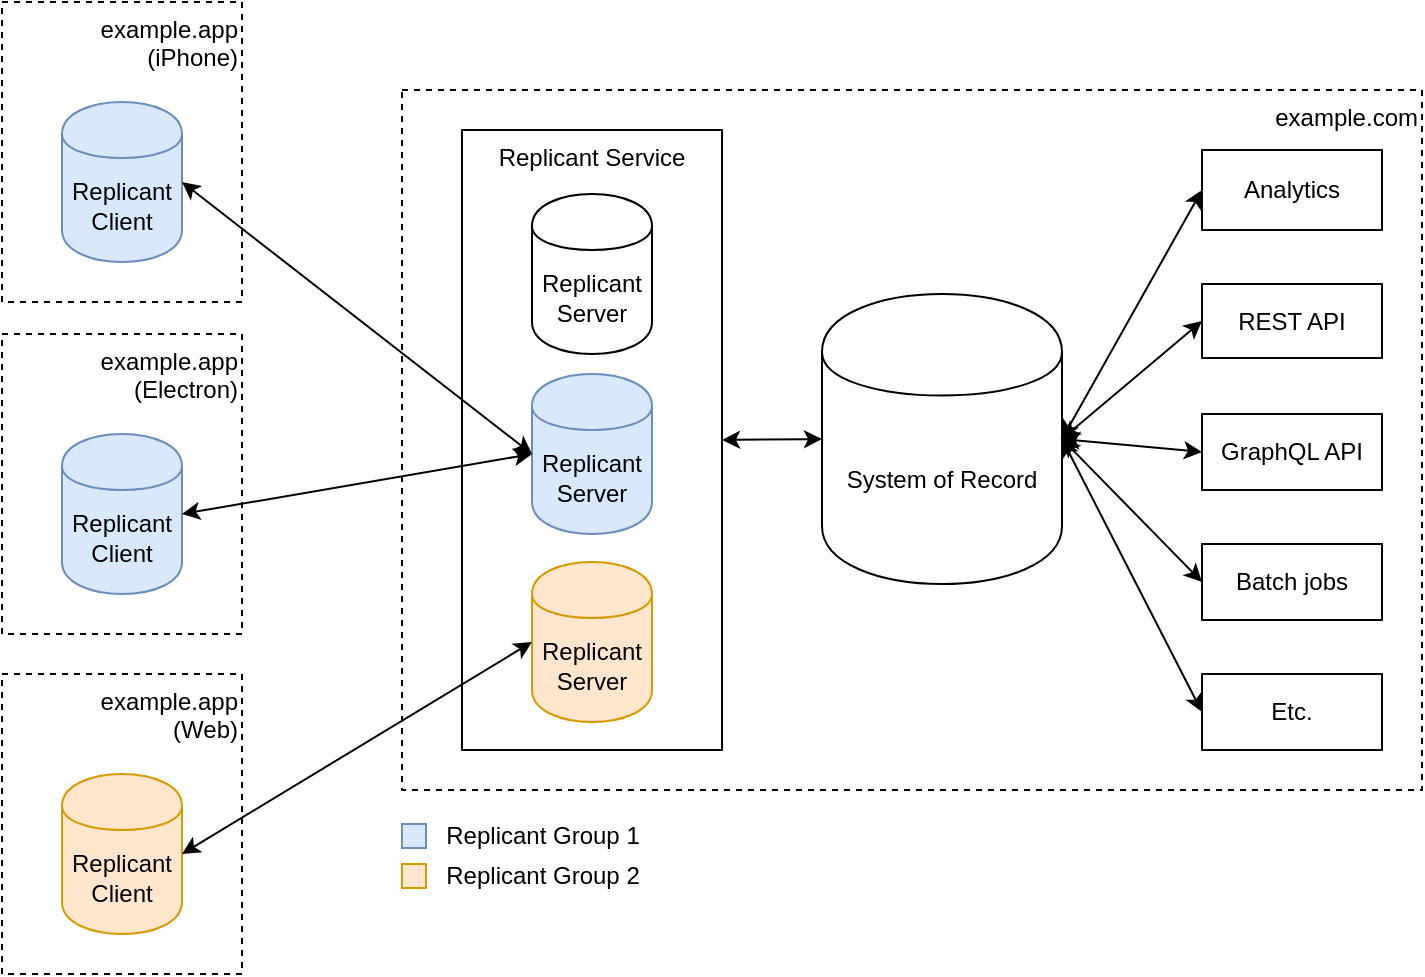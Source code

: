 <mxfile version="10.6.5" type="github"><diagram id="OuROCiXcnY87aZrfldND" name="Page-1"><mxGraphModel dx="918" dy="576" grid="1" gridSize="10" guides="1" tooltips="1" connect="1" arrows="1" fold="1" page="1" pageScale="1" pageWidth="850" pageHeight="1100" math="0" shadow="0"><root><mxCell id="0"/><mxCell id="1" parent="0"/><mxCell id="Q3tyan4ExlvEGDa9DkNF-3" value="example.com" style="rounded=0.5;whiteSpace=wrap;html=1;dashed=1;glass=0;verticalAlign=top;align=right;movable=1;resizable=1;rotatable=1;deletable=1;editable=1;connectable=1;" vertex="1" parent="1"><mxGeometry x="290" y="121" width="510" height="350" as="geometry"/></mxCell><mxCell id="Q3tyan4ExlvEGDa9DkNF-4" value="System of Record" style="shape=cylinder;whiteSpace=wrap;html=1;boundedLbl=1;backgroundOutline=1;movable=1;resizable=1;rotatable=1;deletable=1;editable=1;connectable=1;" vertex="1" parent="1"><mxGeometry x="500" y="223" width="120" height="145" as="geometry"/></mxCell><mxCell id="Q3tyan4ExlvEGDa9DkNF-5" value="" style="endArrow=classic;html=1;exitX=1;exitY=0.5;exitDx=0;exitDy=0;startArrow=classic;startFill=1;entryX=0;entryY=0.5;entryDx=0;entryDy=0;movable=1;resizable=1;rotatable=1;deletable=1;editable=1;connectable=1;" edge="1" parent="1" source="Q3tyan4ExlvEGDa9DkNF-9" target="Q3tyan4ExlvEGDa9DkNF-4"><mxGeometry width="50" height="50" relative="1" as="geometry"><mxPoint x="400" y="279" as="sourcePoint"/><mxPoint x="460" y="290" as="targetPoint"/></mxGeometry></mxCell><mxCell id="Q3tyan4ExlvEGDa9DkNF-6" value="" style="endArrow=classic;startArrow=classic;html=1;exitX=1;exitY=0.5;exitDx=0;exitDy=0;entryX=0;entryY=0.5;entryDx=0;entryDy=0;movable=1;resizable=1;rotatable=1;deletable=1;editable=1;connectable=1;" edge="1" parent="1" source="Q3tyan4ExlvEGDa9DkNF-4" target="Q3tyan4ExlvEGDa9DkNF-8"><mxGeometry width="50" height="50" relative="1" as="geometry"><mxPoint x="270" y="441" as="sourcePoint"/><mxPoint x="680" y="261" as="targetPoint"/></mxGeometry></mxCell><mxCell id="Q3tyan4ExlvEGDa9DkNF-7" value="" style="endArrow=classic;startArrow=classic;html=1;exitX=1;exitY=0.5;exitDx=0;exitDy=0;entryX=0;entryY=0.5;entryDx=0;entryDy=0;movable=1;resizable=1;rotatable=1;deletable=1;editable=1;connectable=1;" edge="1" parent="1" source="Q3tyan4ExlvEGDa9DkNF-4" target="Q3tyan4ExlvEGDa9DkNF-13"><mxGeometry width="50" height="50" relative="1" as="geometry"><mxPoint x="590" y="295" as="sourcePoint"/><mxPoint x="680" y="285" as="targetPoint"/></mxGeometry></mxCell><mxCell id="Q3tyan4ExlvEGDa9DkNF-8" value="Analytics&lt;br&gt;" style="rounded=0;whiteSpace=wrap;html=1;movable=1;resizable=1;rotatable=1;deletable=1;editable=1;connectable=1;" vertex="1" parent="1"><mxGeometry x="690" y="151" width="90" height="40" as="geometry"/></mxCell><mxCell id="Q3tyan4ExlvEGDa9DkNF-9" value="Replicant Service" style="rounded=0;whiteSpace=wrap;html=1;verticalAlign=top;movable=1;resizable=1;rotatable=1;deletable=1;editable=1;connectable=1;" vertex="1" parent="1"><mxGeometry x="320" y="141" width="130" height="310" as="geometry"/></mxCell><mxCell id="Q3tyan4ExlvEGDa9DkNF-10" value="Replicant Server" style="shape=cylinder;whiteSpace=wrap;html=1;boundedLbl=1;backgroundOutline=1;rounded=1;glass=0;align=center;movable=1;resizable=1;rotatable=1;deletable=1;editable=1;connectable=1;" vertex="1" parent="1"><mxGeometry x="355" y="173" width="60" height="80" as="geometry"/></mxCell><mxCell id="Q3tyan4ExlvEGDa9DkNF-11" value="Replicant Server" style="shape=cylinder;whiteSpace=wrap;html=1;boundedLbl=1;backgroundOutline=1;rounded=1;glass=0;align=center;movable=1;resizable=1;rotatable=1;deletable=1;editable=1;connectable=1;fillColor=#dae8fc;strokeColor=#6c8ebf;" vertex="1" parent="1"><mxGeometry x="355" y="263" width="60" height="80" as="geometry"/></mxCell><mxCell id="Q3tyan4ExlvEGDa9DkNF-12" value="Replicant Server" style="shape=cylinder;whiteSpace=wrap;html=1;boundedLbl=1;backgroundOutline=1;rounded=1;glass=0;align=center;movable=1;resizable=1;rotatable=1;deletable=1;editable=1;connectable=1;fillColor=#ffe6cc;strokeColor=#d79b00;" vertex="1" parent="1"><mxGeometry x="355" y="357" width="60" height="80" as="geometry"/></mxCell><mxCell id="Q3tyan4ExlvEGDa9DkNF-13" value="REST API&lt;br&gt;" style="rounded=0;whiteSpace=wrap;html=1;movable=1;resizable=1;rotatable=1;deletable=1;editable=1;connectable=1;" vertex="1" parent="1"><mxGeometry x="690" y="218" width="90" height="37" as="geometry"/></mxCell><mxCell id="Q3tyan4ExlvEGDa9DkNF-14" value="GraphQL API&lt;br&gt;" style="rounded=0;whiteSpace=wrap;html=1;movable=1;resizable=1;rotatable=1;deletable=1;editable=1;connectable=1;" vertex="1" parent="1"><mxGeometry x="690" y="283" width="90" height="38" as="geometry"/></mxCell><mxCell id="Q3tyan4ExlvEGDa9DkNF-15" value="Batch jobs&lt;br&gt;" style="rounded=0;whiteSpace=wrap;html=1;movable=1;resizable=1;rotatable=1;deletable=1;editable=1;connectable=1;" vertex="1" parent="1"><mxGeometry x="690" y="348" width="90" height="38" as="geometry"/></mxCell><mxCell id="Q3tyan4ExlvEGDa9DkNF-16" value="Etc.&lt;br&gt;" style="rounded=0;whiteSpace=wrap;html=1;movable=1;resizable=1;rotatable=1;deletable=1;editable=1;connectable=1;" vertex="1" parent="1"><mxGeometry x="690" y="413" width="90" height="38" as="geometry"/></mxCell><mxCell id="Q3tyan4ExlvEGDa9DkNF-17" value="" style="endArrow=classic;startArrow=classic;html=1;exitX=1;exitY=0.5;exitDx=0;exitDy=0;entryX=0;entryY=0.5;entryDx=0;entryDy=0;movable=1;resizable=1;rotatable=1;deletable=1;editable=1;connectable=1;" edge="1" parent="1" source="Q3tyan4ExlvEGDa9DkNF-4" target="Q3tyan4ExlvEGDa9DkNF-14"><mxGeometry width="50" height="50" relative="1" as="geometry"><mxPoint x="630" y="306" as="sourcePoint"/><mxPoint x="700" y="247" as="targetPoint"/></mxGeometry></mxCell><mxCell id="Q3tyan4ExlvEGDa9DkNF-18" value="" style="endArrow=classic;startArrow=classic;html=1;exitX=1;exitY=0.5;exitDx=0;exitDy=0;entryX=0;entryY=0.5;entryDx=0;entryDy=0;movable=1;resizable=1;rotatable=1;deletable=1;editable=1;connectable=1;" edge="1" parent="1" source="Q3tyan4ExlvEGDa9DkNF-4" target="Q3tyan4ExlvEGDa9DkNF-15"><mxGeometry width="50" height="50" relative="1" as="geometry"><mxPoint x="630" y="306" as="sourcePoint"/><mxPoint x="700" y="312" as="targetPoint"/></mxGeometry></mxCell><mxCell id="Q3tyan4ExlvEGDa9DkNF-19" value="" style="endArrow=classic;startArrow=classic;html=1;exitX=1;exitY=0.5;exitDx=0;exitDy=0;entryX=0;entryY=0.5;entryDx=0;entryDy=0;movable=1;resizable=1;rotatable=1;deletable=1;editable=1;connectable=1;" edge="1" parent="1" source="Q3tyan4ExlvEGDa9DkNF-4" target="Q3tyan4ExlvEGDa9DkNF-16"><mxGeometry width="50" height="50" relative="1" as="geometry"><mxPoint x="630" y="306" as="sourcePoint"/><mxPoint x="700" y="377" as="targetPoint"/></mxGeometry></mxCell><mxCell id="Q3tyan4ExlvEGDa9DkNF-24" value="example.app&lt;br&gt;(Electron)" style="rounded=0;whiteSpace=wrap;html=1;glass=0;align=right;verticalAlign=top;dashed=1;movable=1;resizable=1;rotatable=1;deletable=1;editable=1;connectable=1;" vertex="1" parent="1"><mxGeometry x="90" y="243" width="120" height="150" as="geometry"/></mxCell><mxCell id="Q3tyan4ExlvEGDa9DkNF-25" value="Replicant Client" style="shape=cylinder;whiteSpace=wrap;html=1;boundedLbl=1;backgroundOutline=1;rounded=1;glass=0;align=center;movable=1;resizable=1;rotatable=1;deletable=1;editable=1;connectable=1;fillColor=#dae8fc;strokeColor=#6c8ebf;" vertex="1" parent="1"><mxGeometry x="120" y="293" width="60" height="80" as="geometry"/></mxCell><mxCell id="Q3tyan4ExlvEGDa9DkNF-21" value="example.app&lt;br&gt;(iPhone)" style="rounded=0;whiteSpace=wrap;html=1;glass=0;align=right;verticalAlign=top;dashed=1;movable=1;resizable=1;rotatable=1;deletable=1;editable=1;connectable=1;" vertex="1" parent="1"><mxGeometry x="90" y="77" width="120" height="150" as="geometry"/></mxCell><mxCell id="Q3tyan4ExlvEGDa9DkNF-22" value="Replicant Client" style="shape=cylinder;whiteSpace=wrap;html=1;boundedLbl=1;backgroundOutline=1;rounded=1;glass=0;align=center;movable=1;resizable=1;rotatable=1;deletable=1;editable=1;connectable=1;fillColor=#dae8fc;strokeColor=#6c8ebf;" vertex="1" parent="1"><mxGeometry x="120" y="127" width="60" height="80" as="geometry"/></mxCell><mxCell id="Q3tyan4ExlvEGDa9DkNF-27" value="example.app&lt;br&gt;(Web)" style="rounded=0;whiteSpace=wrap;html=1;glass=0;align=right;verticalAlign=top;dashed=1;movable=1;resizable=1;rotatable=1;deletable=1;editable=1;connectable=1;" vertex="1" parent="1"><mxGeometry x="90" y="413" width="120" height="150" as="geometry"/></mxCell><mxCell id="Q3tyan4ExlvEGDa9DkNF-28" value="Replicant Client" style="shape=cylinder;whiteSpace=wrap;html=1;boundedLbl=1;backgroundOutline=1;rounded=1;glass=0;align=center;movable=1;resizable=1;rotatable=1;deletable=1;editable=1;connectable=1;fillColor=#ffe6cc;strokeColor=#d79b00;" vertex="1" parent="1"><mxGeometry x="120" y="463" width="60" height="80" as="geometry"/></mxCell><mxCell id="Q3tyan4ExlvEGDa9DkNF-29" value="" style="endArrow=classic;startArrow=classic;html=1;entryX=0;entryY=0.5;entryDx=0;entryDy=0;exitX=1;exitY=0.5;exitDx=0;exitDy=0;movable=1;resizable=1;rotatable=1;deletable=1;editable=1;connectable=1;" edge="1" parent="1" source="Q3tyan4ExlvEGDa9DkNF-28" target="Q3tyan4ExlvEGDa9DkNF-12"><mxGeometry width="50" height="50" relative="1" as="geometry"><mxPoint x="90" y="631" as="sourcePoint"/><mxPoint x="140" y="581" as="targetPoint"/></mxGeometry></mxCell><mxCell id="Q3tyan4ExlvEGDa9DkNF-30" value="" style="endArrow=classic;startArrow=classic;html=1;entryX=0;entryY=0.5;entryDx=0;entryDy=0;exitX=1;exitY=0.5;exitDx=0;exitDy=0;movable=1;resizable=1;rotatable=1;deletable=1;editable=1;connectable=1;" edge="1" parent="1" source="Q3tyan4ExlvEGDa9DkNF-25" target="Q3tyan4ExlvEGDa9DkNF-11"><mxGeometry width="50" height="50" relative="1" as="geometry"><mxPoint x="90" y="631" as="sourcePoint"/><mxPoint x="140" y="581" as="targetPoint"/></mxGeometry></mxCell><mxCell id="Q3tyan4ExlvEGDa9DkNF-31" value="" style="endArrow=classic;startArrow=classic;html=1;entryX=0;entryY=0.5;entryDx=0;entryDy=0;exitX=1;exitY=0.5;exitDx=0;exitDy=0;movable=1;resizable=1;rotatable=1;deletable=1;editable=1;connectable=1;" edge="1" parent="1" source="Q3tyan4ExlvEGDa9DkNF-22" target="Q3tyan4ExlvEGDa9DkNF-11"><mxGeometry width="50" height="50" relative="1" as="geometry"><mxPoint x="90" y="631" as="sourcePoint"/><mxPoint x="140" y="581" as="targetPoint"/></mxGeometry></mxCell><mxCell id="Q3tyan4ExlvEGDa9DkNF-37" value="" style="whiteSpace=wrap;html=1;aspect=fixed;fillColor=#dae8fc;strokeColor=#6c8ebf;" vertex="1" parent="1"><mxGeometry x="290" y="488" width="12" height="12" as="geometry"/></mxCell><mxCell id="Q3tyan4ExlvEGDa9DkNF-38" value="&lt;div style=&quot;text-align: left&quot;&gt;&lt;span&gt;Replicant Group 1&lt;/span&gt;&lt;/div&gt;" style="text;html=1;resizable=0;autosize=1;align=center;verticalAlign=middle;points=[];fillColor=none;strokeColor=none;rounded=0;" vertex="1" parent="1"><mxGeometry x="305" y="484" width="110" height="20" as="geometry"/></mxCell><mxCell id="Q3tyan4ExlvEGDa9DkNF-39" value="" style="whiteSpace=wrap;html=1;aspect=fixed;fillColor=#ffe6cc;strokeColor=#d79b00;" vertex="1" parent="1"><mxGeometry x="290" y="508" width="12" height="12" as="geometry"/></mxCell><mxCell id="Q3tyan4ExlvEGDa9DkNF-40" value="&lt;div style=&quot;text-align: left&quot;&gt;&lt;span&gt;Replicant Group 2&lt;/span&gt;&lt;/div&gt;" style="text;html=1;resizable=0;autosize=1;align=center;verticalAlign=middle;points=[];fillColor=none;strokeColor=none;rounded=0;" vertex="1" parent="1"><mxGeometry x="305" y="504" width="110" height="20" as="geometry"/></mxCell></root></mxGraphModel></diagram></mxfile>